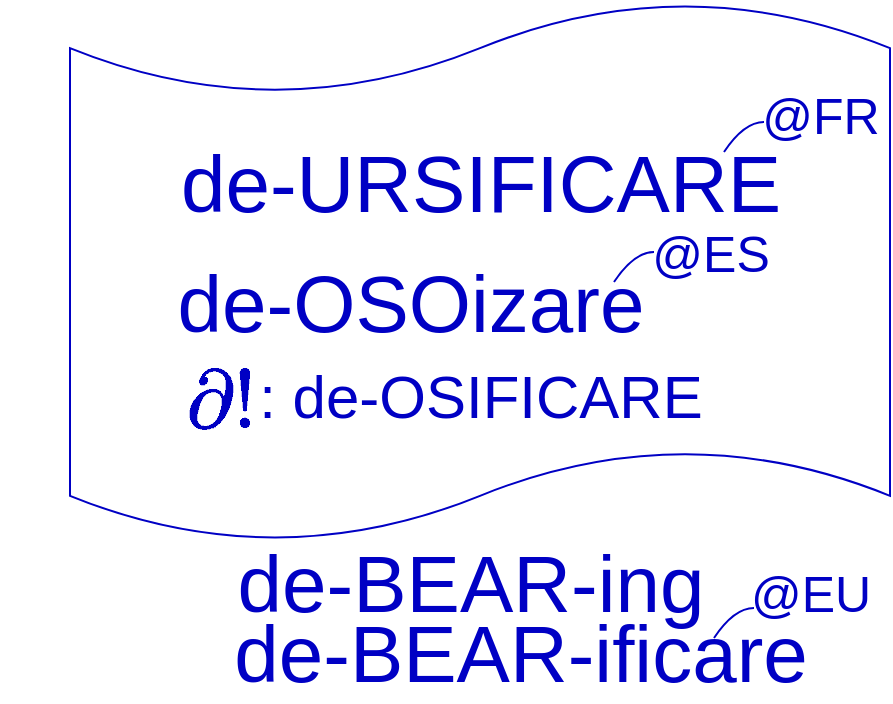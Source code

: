 <mxfile version="17.5.0" type="github">
  <diagram id="Vd4FMZSckHD2JBAnfdn4" name="Page-1">
    <mxGraphModel dx="1489" dy="739" grid="1" gridSize="10" guides="1" tooltips="1" connect="1" arrows="1" fold="1" page="1" pageScale="1" pageWidth="850" pageHeight="1100" math="1" shadow="0">
      <root>
        <mxCell id="0" />
        <mxCell id="1" parent="0" />
        <mxCell id="riom3Yn019G3dtSXtrtC-1" value="&lt;font style=&quot;font-size: 40px&quot; color=&quot;#0000c4&quot;&gt;de-URSIFICARE&lt;/font&gt;" style="text;html=1;align=center;verticalAlign=middle;resizable=0;points=[];autosize=1;strokeColor=none;fillColor=none;" parent="1" vertex="1">
          <mxGeometry x="70" y="175" width="320" height="30" as="geometry" />
        </mxCell>
        <mxCell id="riom3Yn019G3dtSXtrtC-2" value="de-OSOizare" style="text;html=1;align=center;verticalAlign=middle;resizable=0;points=[];autosize=1;strokeColor=none;fillColor=none;fontSize=40;fontColor=#0000C4;" parent="1" vertex="1">
          <mxGeometry x="70" y="225" width="250" height="50" as="geometry" />
        </mxCell>
        <mxCell id="riom3Yn019G3dtSXtrtC-3" value="" style="shape=tape;whiteSpace=wrap;html=1;fontSize=40;fontColor=#0000C4;fillColor=none;strokeColor=#0000C4;size=0.171;" parent="1" vertex="1">
          <mxGeometry x="25" y="100" width="410" height="270" as="geometry" />
        </mxCell>
        <mxCell id="riom3Yn019G3dtSXtrtC-4" value="&lt;font style=&quot;font-size: 35px&quot;&gt;$$\partial !$$&lt;/font&gt;" style="text;html=1;align=center;verticalAlign=middle;resizable=0;points=[];autosize=1;strokeColor=none;fillColor=none;fontSize=40;fontColor=#0000C4;" parent="1" vertex="1">
          <mxGeometry x="-10" y="270" width="220" height="60" as="geometry" />
        </mxCell>
        <mxCell id="riom3Yn019G3dtSXtrtC-5" value="&lt;font style=&quot;font-size: 30px&quot;&gt;: de-OSIFICARE&lt;/font&gt;" style="text;html=1;align=center;verticalAlign=middle;resizable=0;points=[];autosize=1;strokeColor=none;fillColor=none;fontSize=35;fontColor=#0000C4;" parent="1" vertex="1">
          <mxGeometry x="110" y="270" width="240" height="50" as="geometry" />
        </mxCell>
        <mxCell id="riom3Yn019G3dtSXtrtC-6" value="&lt;font style=&quot;font-size: 25px&quot;&gt;@FR&lt;/font&gt;" style="text;html=1;align=center;verticalAlign=middle;resizable=0;points=[];autosize=1;strokeColor=none;fillColor=none;fontSize=30;fontColor=#0000C4;" parent="1" vertex="1">
          <mxGeometry x="365" y="135" width="70" height="40" as="geometry" />
        </mxCell>
        <mxCell id="riom3Yn019G3dtSXtrtC-7" value="@ES" style="text;html=1;align=center;verticalAlign=middle;resizable=0;points=[];autosize=1;strokeColor=none;fillColor=none;fontSize=25;fontColor=#0000C4;" parent="1" vertex="1">
          <mxGeometry x="310" y="205" width="70" height="40" as="geometry" />
        </mxCell>
        <mxCell id="riom3Yn019G3dtSXtrtC-8" value="&lt;font style=&quot;font-size: 40px&quot;&gt;de-BEAR-ing&lt;/font&gt;" style="text;html=1;align=center;verticalAlign=middle;resizable=0;points=[];autosize=1;strokeColor=none;fillColor=none;fontSize=25;fontColor=#0000C4;" parent="1" vertex="1">
          <mxGeometry x="100" y="370" width="250" height="40" as="geometry" />
        </mxCell>
        <mxCell id="riom3Yn019G3dtSXtrtC-9" value="de-BEAR-ificare" style="text;html=1;align=center;verticalAlign=middle;resizable=0;points=[];autosize=1;strokeColor=none;fillColor=none;fontSize=40;fontColor=#0000C4;" parent="1" vertex="1">
          <mxGeometry x="100" y="400" width="300" height="50" as="geometry" />
        </mxCell>
        <mxCell id="riom3Yn019G3dtSXtrtC-10" value="&lt;font style=&quot;font-size: 25px&quot;&gt;@EU&lt;/font&gt;" style="text;html=1;align=center;verticalAlign=middle;resizable=0;points=[];autosize=1;strokeColor=none;fillColor=none;fontSize=40;fontColor=#0000C4;" parent="1" vertex="1">
          <mxGeometry x="355" y="360" width="80" height="60" as="geometry" />
        </mxCell>
        <mxCell id="riom3Yn019G3dtSXtrtC-11" value="" style="endArrow=none;html=1;fontSize=25;fontColor=#0000C4;curved=1;strokeColor=#0000C4;" parent="1" edge="1">
          <mxGeometry width="50" height="50" relative="1" as="geometry">
            <mxPoint x="352" y="175" as="sourcePoint" />
            <mxPoint x="372" y="160" as="targetPoint" />
            <Array as="points">
              <mxPoint x="362" y="160" />
            </Array>
          </mxGeometry>
        </mxCell>
        <mxCell id="riom3Yn019G3dtSXtrtC-12" value="" style="endArrow=none;html=1;fontSize=25;fontColor=#0000C4;curved=1;strokeColor=#0000C4;" parent="1" edge="1">
          <mxGeometry width="50" height="50" relative="1" as="geometry">
            <mxPoint x="297" y="240" as="sourcePoint" />
            <mxPoint x="317" y="225" as="targetPoint" />
            <Array as="points">
              <mxPoint x="307" y="225" />
            </Array>
          </mxGeometry>
        </mxCell>
        <mxCell id="riom3Yn019G3dtSXtrtC-13" value="" style="endArrow=none;html=1;fontSize=25;fontColor=#0000C4;curved=1;strokeColor=#0000C4;" parent="1" edge="1">
          <mxGeometry width="50" height="50" relative="1" as="geometry">
            <mxPoint x="347" y="418" as="sourcePoint" />
            <mxPoint x="367" y="403" as="targetPoint" />
            <Array as="points">
              <mxPoint x="357" y="403" />
            </Array>
          </mxGeometry>
        </mxCell>
      </root>
    </mxGraphModel>
  </diagram>
</mxfile>
